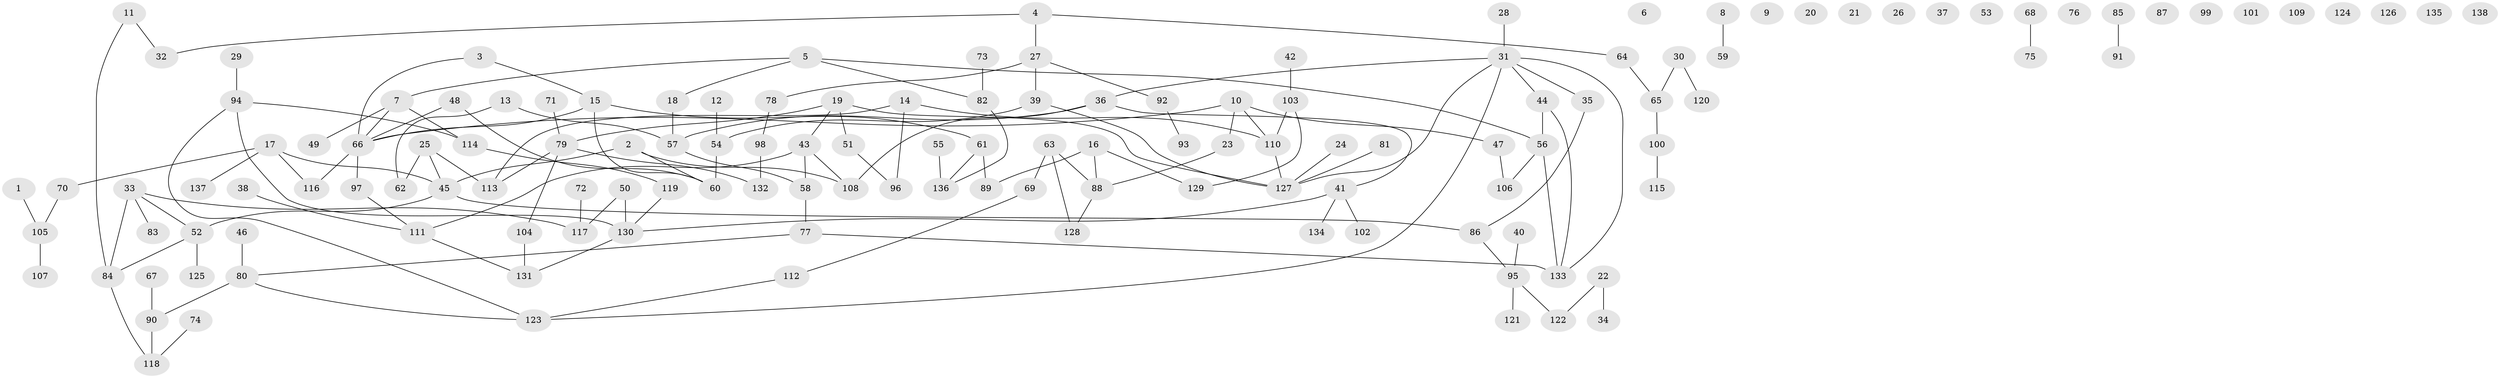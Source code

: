 // coarse degree distribution, {0: 0.34545454545454546, 2: 0.14545454545454545, 1: 0.2, 5: 0.03636363636363636, 3: 0.10909090909090909, 7: 0.07272727272727272, 4: 0.05454545454545454, 6: 0.01818181818181818, 9: 0.01818181818181818}
// Generated by graph-tools (version 1.1) at 2025/42/03/04/25 21:42:52]
// undirected, 138 vertices, 153 edges
graph export_dot {
graph [start="1"]
  node [color=gray90,style=filled];
  1;
  2;
  3;
  4;
  5;
  6;
  7;
  8;
  9;
  10;
  11;
  12;
  13;
  14;
  15;
  16;
  17;
  18;
  19;
  20;
  21;
  22;
  23;
  24;
  25;
  26;
  27;
  28;
  29;
  30;
  31;
  32;
  33;
  34;
  35;
  36;
  37;
  38;
  39;
  40;
  41;
  42;
  43;
  44;
  45;
  46;
  47;
  48;
  49;
  50;
  51;
  52;
  53;
  54;
  55;
  56;
  57;
  58;
  59;
  60;
  61;
  62;
  63;
  64;
  65;
  66;
  67;
  68;
  69;
  70;
  71;
  72;
  73;
  74;
  75;
  76;
  77;
  78;
  79;
  80;
  81;
  82;
  83;
  84;
  85;
  86;
  87;
  88;
  89;
  90;
  91;
  92;
  93;
  94;
  95;
  96;
  97;
  98;
  99;
  100;
  101;
  102;
  103;
  104;
  105;
  106;
  107;
  108;
  109;
  110;
  111;
  112;
  113;
  114;
  115;
  116;
  117;
  118;
  119;
  120;
  121;
  122;
  123;
  124;
  125;
  126;
  127;
  128;
  129;
  130;
  131;
  132;
  133;
  134;
  135;
  136;
  137;
  138;
  1 -- 105;
  2 -- 45;
  2 -- 60;
  2 -- 108;
  3 -- 15;
  3 -- 66;
  4 -- 27;
  4 -- 32;
  4 -- 64;
  5 -- 7;
  5 -- 18;
  5 -- 56;
  5 -- 82;
  7 -- 49;
  7 -- 66;
  7 -- 114;
  8 -- 59;
  10 -- 23;
  10 -- 47;
  10 -- 66;
  10 -- 110;
  11 -- 32;
  11 -- 84;
  12 -- 54;
  13 -- 57;
  13 -- 62;
  14 -- 96;
  14 -- 110;
  14 -- 113;
  15 -- 60;
  15 -- 61;
  15 -- 66;
  16 -- 88;
  16 -- 89;
  16 -- 129;
  17 -- 45;
  17 -- 70;
  17 -- 116;
  17 -- 137;
  18 -- 57;
  19 -- 43;
  19 -- 51;
  19 -- 79;
  19 -- 127;
  22 -- 34;
  22 -- 122;
  23 -- 88;
  24 -- 127;
  25 -- 45;
  25 -- 62;
  25 -- 113;
  27 -- 39;
  27 -- 78;
  27 -- 92;
  28 -- 31;
  29 -- 94;
  30 -- 65;
  30 -- 120;
  31 -- 35;
  31 -- 36;
  31 -- 44;
  31 -- 123;
  31 -- 127;
  31 -- 133;
  33 -- 52;
  33 -- 83;
  33 -- 84;
  33 -- 117;
  35 -- 86;
  36 -- 41;
  36 -- 57;
  36 -- 108;
  38 -- 111;
  39 -- 54;
  39 -- 127;
  40 -- 95;
  41 -- 102;
  41 -- 130;
  41 -- 134;
  42 -- 103;
  43 -- 58;
  43 -- 108;
  43 -- 111;
  44 -- 56;
  44 -- 133;
  45 -- 52;
  45 -- 86;
  46 -- 80;
  47 -- 106;
  48 -- 60;
  48 -- 66;
  50 -- 117;
  50 -- 130;
  51 -- 96;
  52 -- 84;
  52 -- 125;
  54 -- 60;
  55 -- 136;
  56 -- 106;
  56 -- 133;
  57 -- 58;
  58 -- 77;
  61 -- 89;
  61 -- 136;
  63 -- 69;
  63 -- 88;
  63 -- 128;
  64 -- 65;
  65 -- 100;
  66 -- 97;
  66 -- 116;
  67 -- 90;
  68 -- 75;
  69 -- 112;
  70 -- 105;
  71 -- 79;
  72 -- 117;
  73 -- 82;
  74 -- 118;
  77 -- 80;
  77 -- 133;
  78 -- 98;
  79 -- 104;
  79 -- 113;
  79 -- 132;
  80 -- 90;
  80 -- 123;
  81 -- 127;
  82 -- 136;
  84 -- 118;
  85 -- 91;
  86 -- 95;
  88 -- 128;
  90 -- 118;
  92 -- 93;
  94 -- 114;
  94 -- 123;
  94 -- 130;
  95 -- 121;
  95 -- 122;
  97 -- 111;
  98 -- 132;
  100 -- 115;
  103 -- 110;
  103 -- 129;
  104 -- 131;
  105 -- 107;
  110 -- 127;
  111 -- 131;
  112 -- 123;
  114 -- 119;
  119 -- 130;
  130 -- 131;
}
